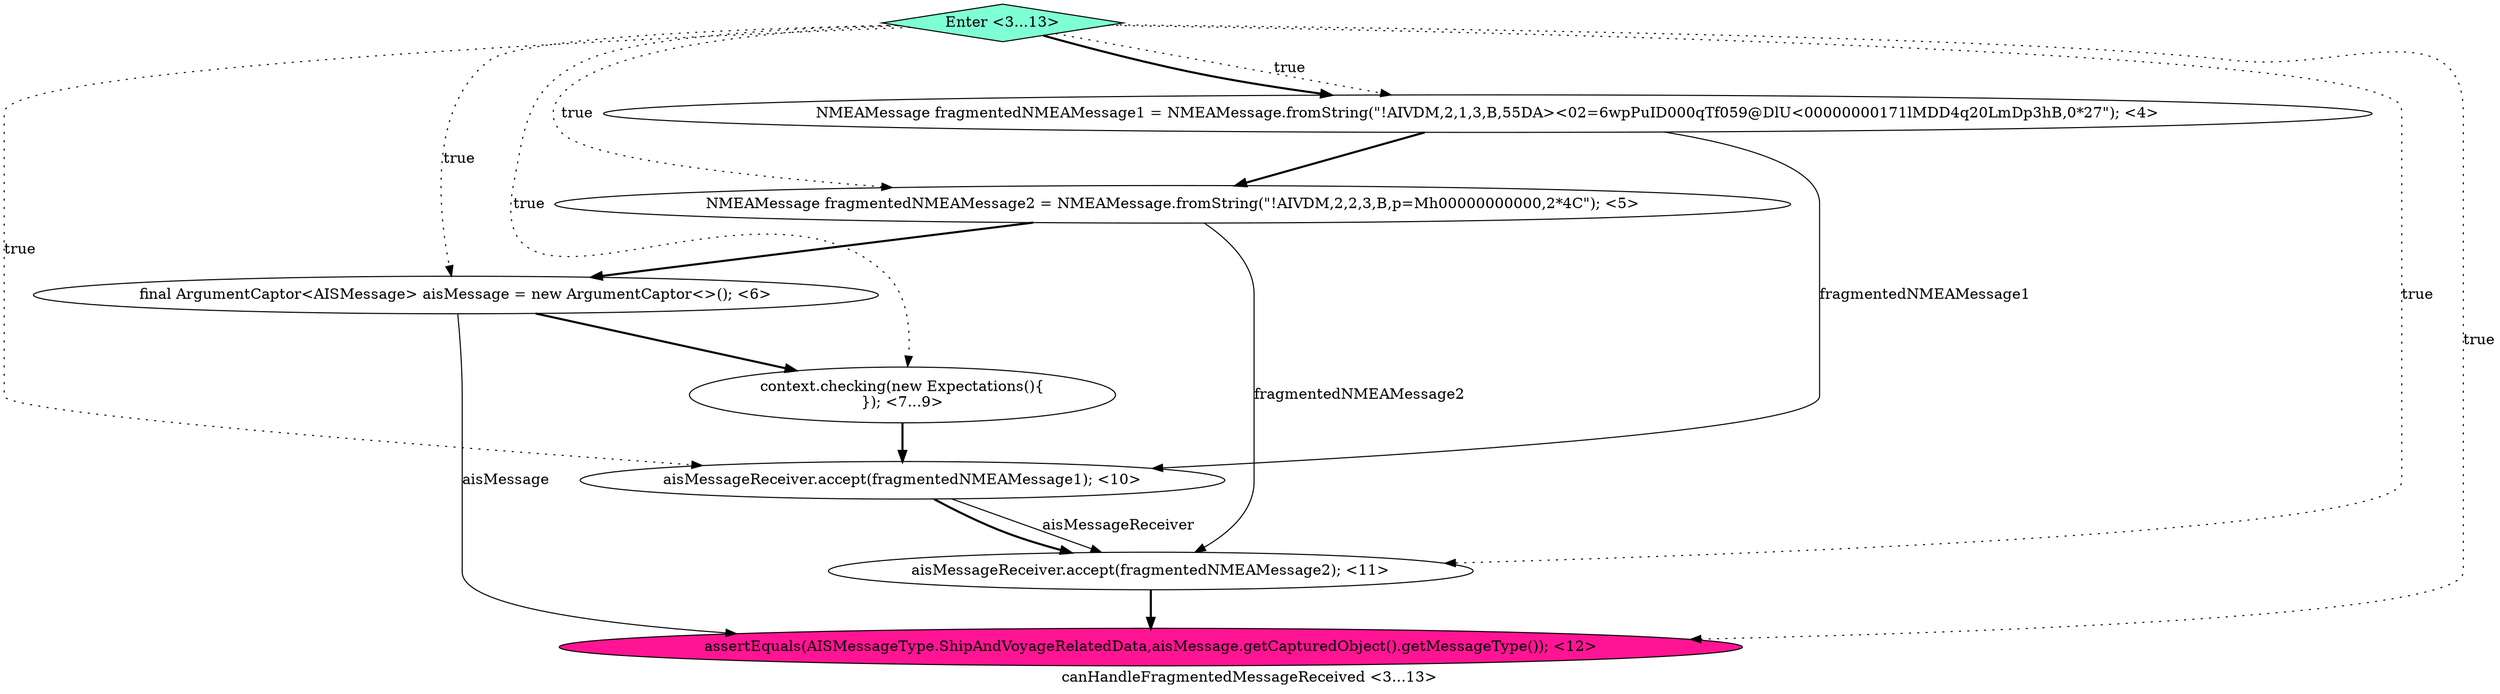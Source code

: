 digraph PDG {
label = "canHandleFragmentedMessageReceived <3...13>";
0.6 [style = filled, label = "assertEquals(AISMessageType.ShipAndVoyageRelatedData,aisMessage.getCapturedObject().getMessageType()); <12>", fillcolor = deeppink, shape = ellipse];
0.2 [style = filled, label = "final ArgumentCaptor<AISMessage> aisMessage = new ArgumentCaptor<>(); <6>", fillcolor = white, shape = ellipse];
0.4 [style = filled, label = "aisMessageReceiver.accept(fragmentedNMEAMessage1); <10>", fillcolor = white, shape = ellipse];
0.5 [style = filled, label = "aisMessageReceiver.accept(fragmentedNMEAMessage2); <11>", fillcolor = white, shape = ellipse];
0.3 [style = filled, label = "context.checking(new Expectations(){
}); <7...9>", fillcolor = white, shape = ellipse];
0.0 [style = filled, label = "NMEAMessage fragmentedNMEAMessage1 = NMEAMessage.fromString(\"!AIVDM,2,1,3,B,55DA><02=6wpPuID000qTf059@DlU<00000000171lMDD4q20LmDp3hB,0*27\"); <4>", fillcolor = white, shape = ellipse];
0.7 [style = filled, label = "Enter <3...13>", fillcolor = aquamarine, shape = diamond];
0.1 [style = filled, label = "NMEAMessage fragmentedNMEAMessage2 = NMEAMessage.fromString(\"!AIVDM,2,2,3,B,p=Mh00000000000,2*4C\"); <5>", fillcolor = white, shape = ellipse];
0.0 -> 0.1 [style = bold, label=""];
0.0 -> 0.4 [style = solid, label="fragmentedNMEAMessage1"];
0.1 -> 0.2 [style = bold, label=""];
0.1 -> 0.5 [style = solid, label="fragmentedNMEAMessage2"];
0.2 -> 0.3 [style = bold, label=""];
0.2 -> 0.6 [style = solid, label="aisMessage"];
0.3 -> 0.4 [style = bold, label=""];
0.4 -> 0.5 [style = solid, label="aisMessageReceiver"];
0.4 -> 0.5 [style = bold, label=""];
0.5 -> 0.6 [style = bold, label=""];
0.7 -> 0.0 [style = dotted, label="true"];
0.7 -> 0.0 [style = bold, label=""];
0.7 -> 0.1 [style = dotted, label="true"];
0.7 -> 0.2 [style = dotted, label="true"];
0.7 -> 0.3 [style = dotted, label="true"];
0.7 -> 0.4 [style = dotted, label="true"];
0.7 -> 0.5 [style = dotted, label="true"];
0.7 -> 0.6 [style = dotted, label="true"];
}
